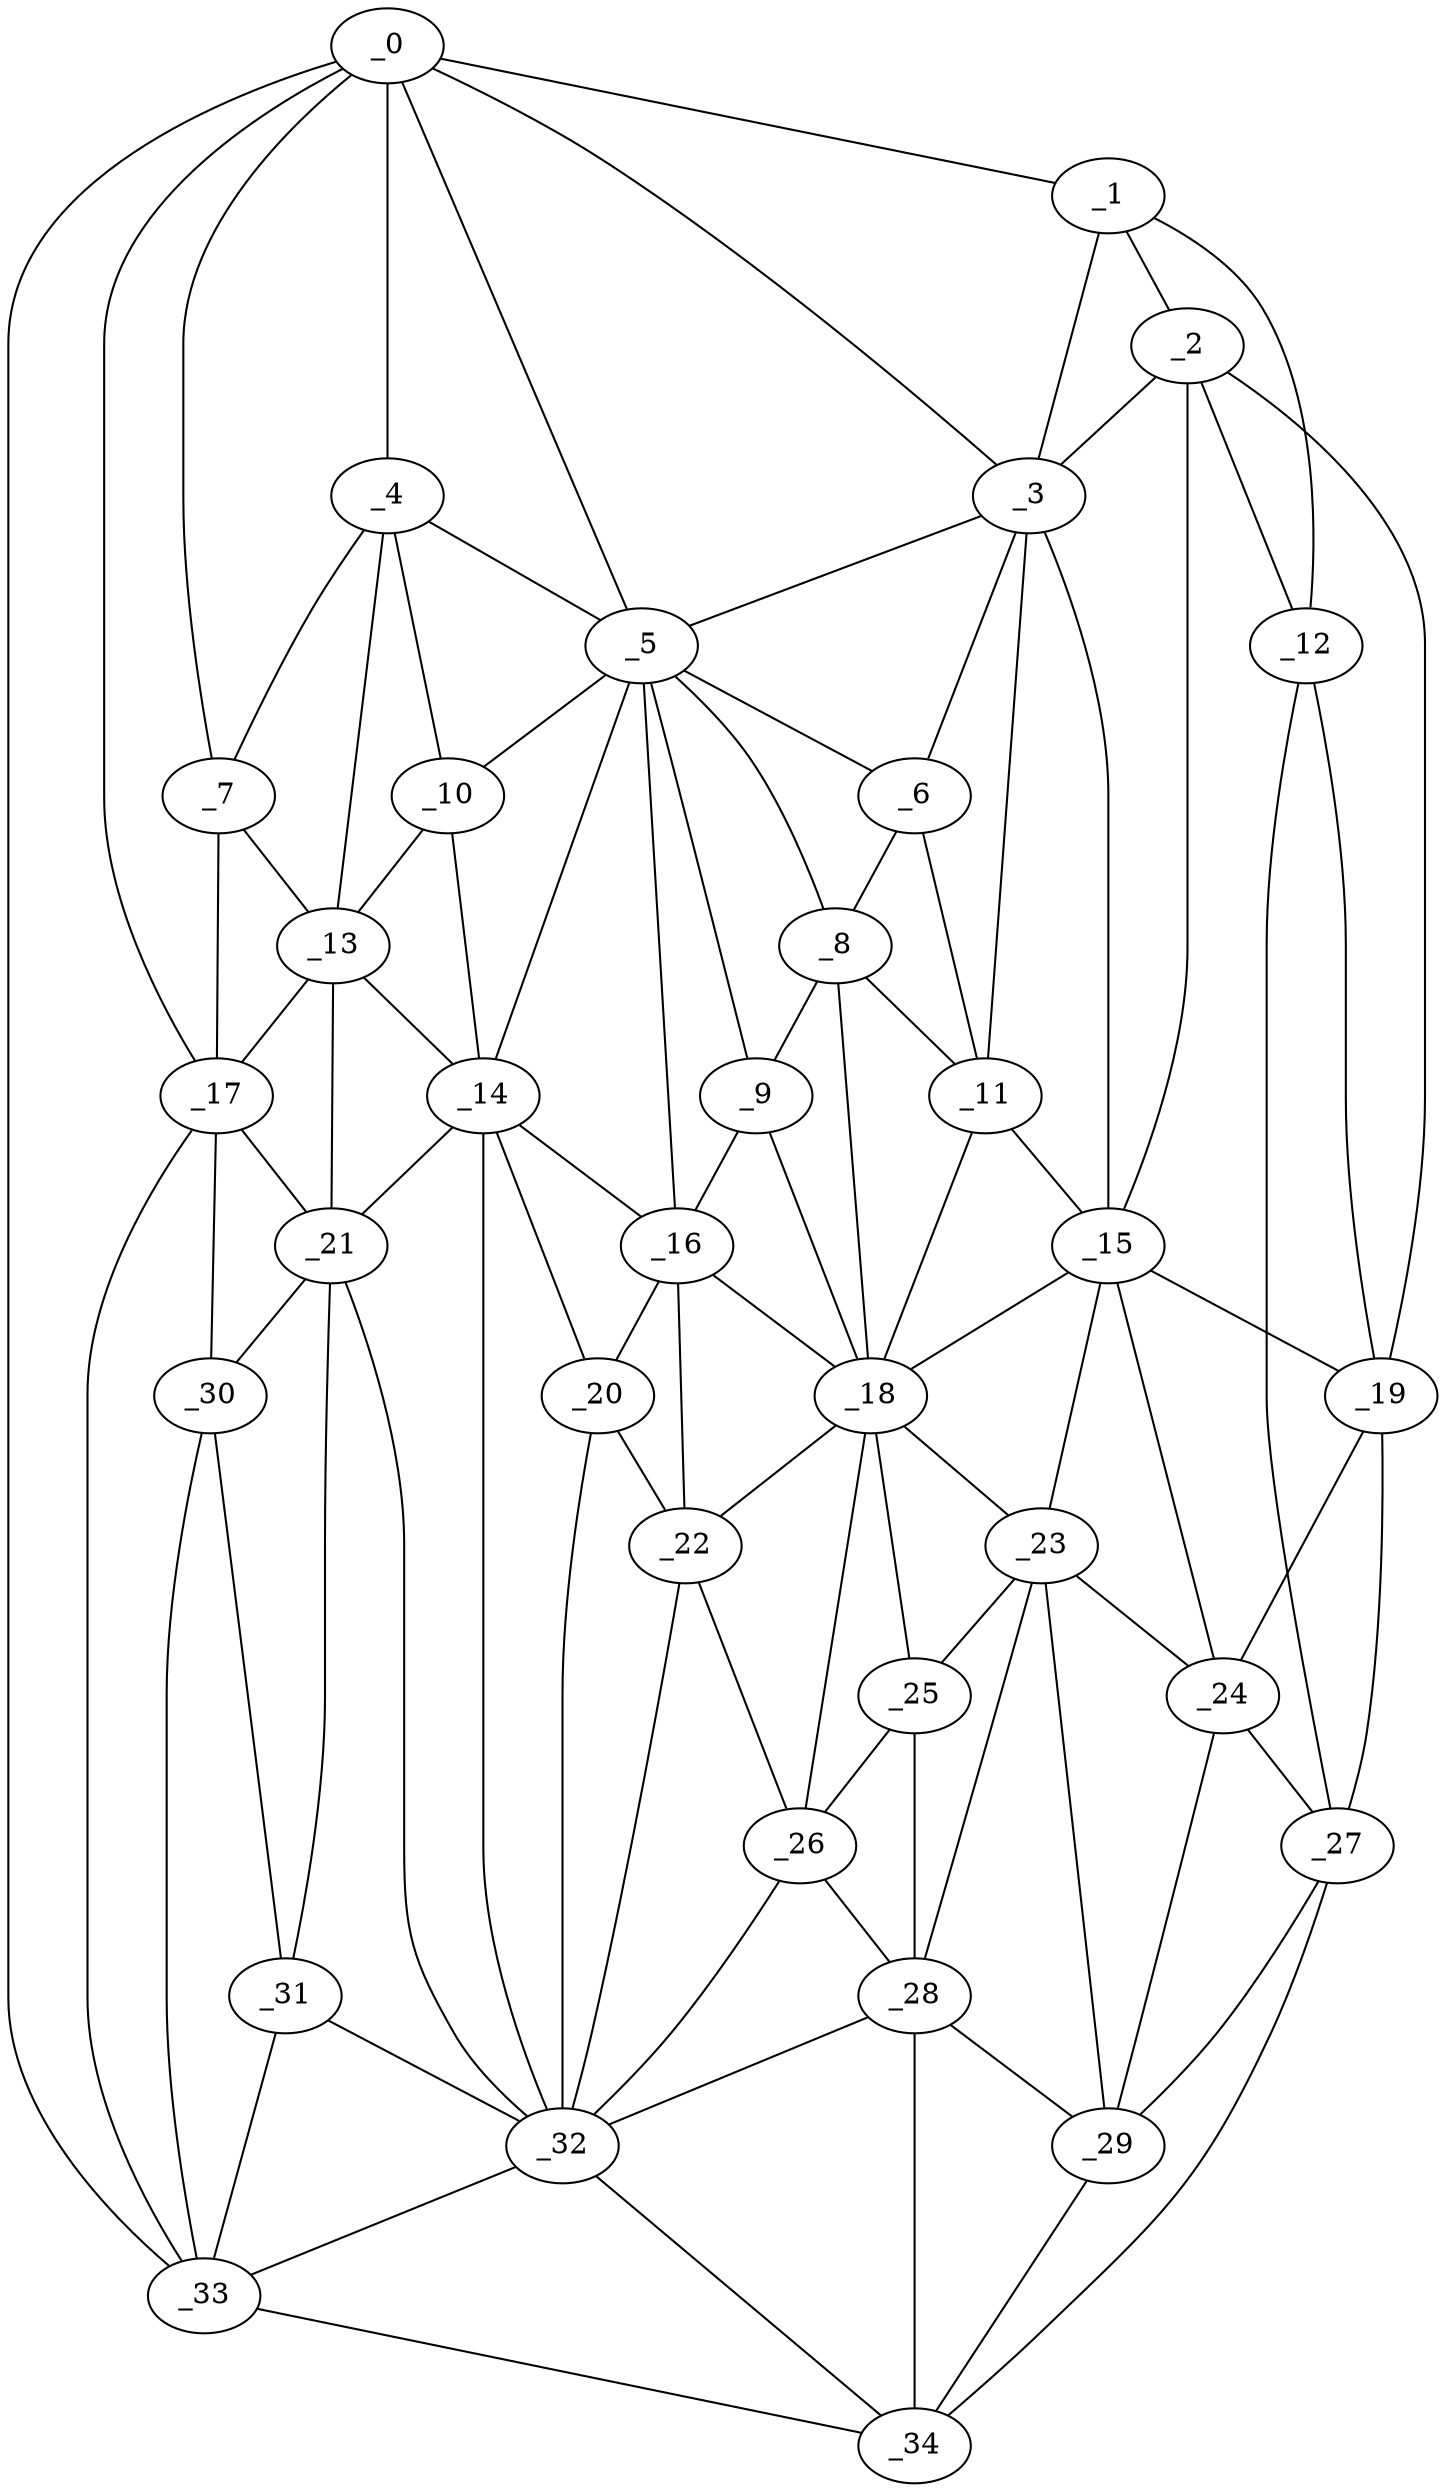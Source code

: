 graph "obj22__340.gxl" {
	_0	 [x=40,
		y=12];
	_1	 [x=42,
		y=124];
	_0 -- _1	 [valence=1];
	_3	 [x=50,
		y=85];
	_0 -- _3	 [valence=1];
	_4	 [x=52,
		y=32];
	_0 -- _4	 [valence=1];
	_5	 [x=52,
		y=63];
	_0 -- _5	 [valence=2];
	_7	 [x=56,
		y=26];
	_0 -- _7	 [valence=2];
	_17	 [x=71,
		y=26];
	_0 -- _17	 [valence=2];
	_33	 [x=93,
		y=9];
	_0 -- _33	 [valence=1];
	_2	 [x=49,
		y=108];
	_1 -- _2	 [valence=1];
	_1 -- _3	 [valence=2];
	_12	 [x=62,
		y=126];
	_1 -- _12	 [valence=1];
	_2 -- _3	 [valence=2];
	_2 -- _12	 [valence=2];
	_15	 [x=66,
		y=89];
	_2 -- _15	 [valence=2];
	_19	 [x=73,
		y=109];
	_2 -- _19	 [valence=2];
	_3 -- _5	 [valence=2];
	_6	 [x=54,
		y=76];
	_3 -- _6	 [valence=2];
	_11	 [x=62,
		y=81];
	_3 -- _11	 [valence=2];
	_3 -- _15	 [valence=2];
	_4 -- _5	 [valence=1];
	_4 -- _7	 [valence=2];
	_10	 [x=61,
		y=37];
	_4 -- _10	 [valence=2];
	_13	 [x=64,
		y=31];
	_4 -- _13	 [valence=1];
	_5 -- _6	 [valence=2];
	_8	 [x=57,
		y=71];
	_5 -- _8	 [valence=1];
	_9	 [x=59,
		y=66];
	_5 -- _9	 [valence=1];
	_5 -- _10	 [valence=2];
	_14	 [x=65,
		y=43];
	_5 -- _14	 [valence=1];
	_16	 [x=68,
		y=61];
	_5 -- _16	 [valence=1];
	_6 -- _8	 [valence=2];
	_6 -- _11	 [valence=2];
	_7 -- _13	 [valence=2];
	_7 -- _17	 [valence=2];
	_8 -- _9	 [valence=2];
	_8 -- _11	 [valence=1];
	_18	 [x=72,
		y=74];
	_8 -- _18	 [valence=1];
	_9 -- _16	 [valence=2];
	_9 -- _18	 [valence=1];
	_10 -- _13	 [valence=2];
	_10 -- _14	 [valence=2];
	_11 -- _15	 [valence=2];
	_11 -- _18	 [valence=2];
	_12 -- _19	 [valence=2];
	_27	 [x=82,
		y=122];
	_12 -- _27	 [valence=1];
	_13 -- _14	 [valence=2];
	_13 -- _17	 [valence=2];
	_21	 [x=78,
		y=31];
	_13 -- _21	 [valence=1];
	_14 -- _16	 [valence=2];
	_20	 [x=75,
		y=59];
	_14 -- _20	 [valence=2];
	_14 -- _21	 [valence=2];
	_32	 [x=85,
		y=57];
	_14 -- _32	 [valence=2];
	_15 -- _18	 [valence=2];
	_15 -- _19	 [valence=2];
	_23	 [x=78,
		y=87];
	_15 -- _23	 [valence=2];
	_24	 [x=79,
		y=105];
	_15 -- _24	 [valence=1];
	_16 -- _18	 [valence=1];
	_16 -- _20	 [valence=2];
	_22	 [x=78,
		y=65];
	_16 -- _22	 [valence=2];
	_17 -- _21	 [valence=2];
	_30	 [x=85,
		y=21];
	_17 -- _30	 [valence=1];
	_17 -- _33	 [valence=1];
	_18 -- _22	 [valence=2];
	_18 -- _23	 [valence=2];
	_25	 [x=80,
		y=80];
	_18 -- _25	 [valence=1];
	_26	 [x=81,
		y=74];
	_18 -- _26	 [valence=1];
	_19 -- _24	 [valence=1];
	_19 -- _27	 [valence=2];
	_20 -- _22	 [valence=2];
	_20 -- _32	 [valence=2];
	_21 -- _30	 [valence=2];
	_31	 [x=85,
		y=32];
	_21 -- _31	 [valence=1];
	_21 -- _32	 [valence=2];
	_22 -- _26	 [valence=2];
	_22 -- _32	 [valence=1];
	_23 -- _24	 [valence=2];
	_23 -- _25	 [valence=2];
	_28	 [x=84,
		y=86];
	_23 -- _28	 [valence=2];
	_29	 [x=84,
		y=105];
	_23 -- _29	 [valence=2];
	_24 -- _27	 [valence=2];
	_24 -- _29	 [valence=1];
	_25 -- _26	 [valence=2];
	_25 -- _28	 [valence=1];
	_26 -- _28	 [valence=2];
	_26 -- _32	 [valence=2];
	_27 -- _29	 [valence=2];
	_34	 [x=94,
		y=118];
	_27 -- _34	 [valence=1];
	_28 -- _29	 [valence=2];
	_28 -- _32	 [valence=1];
	_28 -- _34	 [valence=2];
	_29 -- _34	 [valence=2];
	_30 -- _31	 [valence=2];
	_30 -- _33	 [valence=1];
	_31 -- _32	 [valence=2];
	_31 -- _33	 [valence=1];
	_32 -- _33	 [valence=2];
	_32 -- _34	 [valence=1];
	_33 -- _34	 [valence=1];
}
